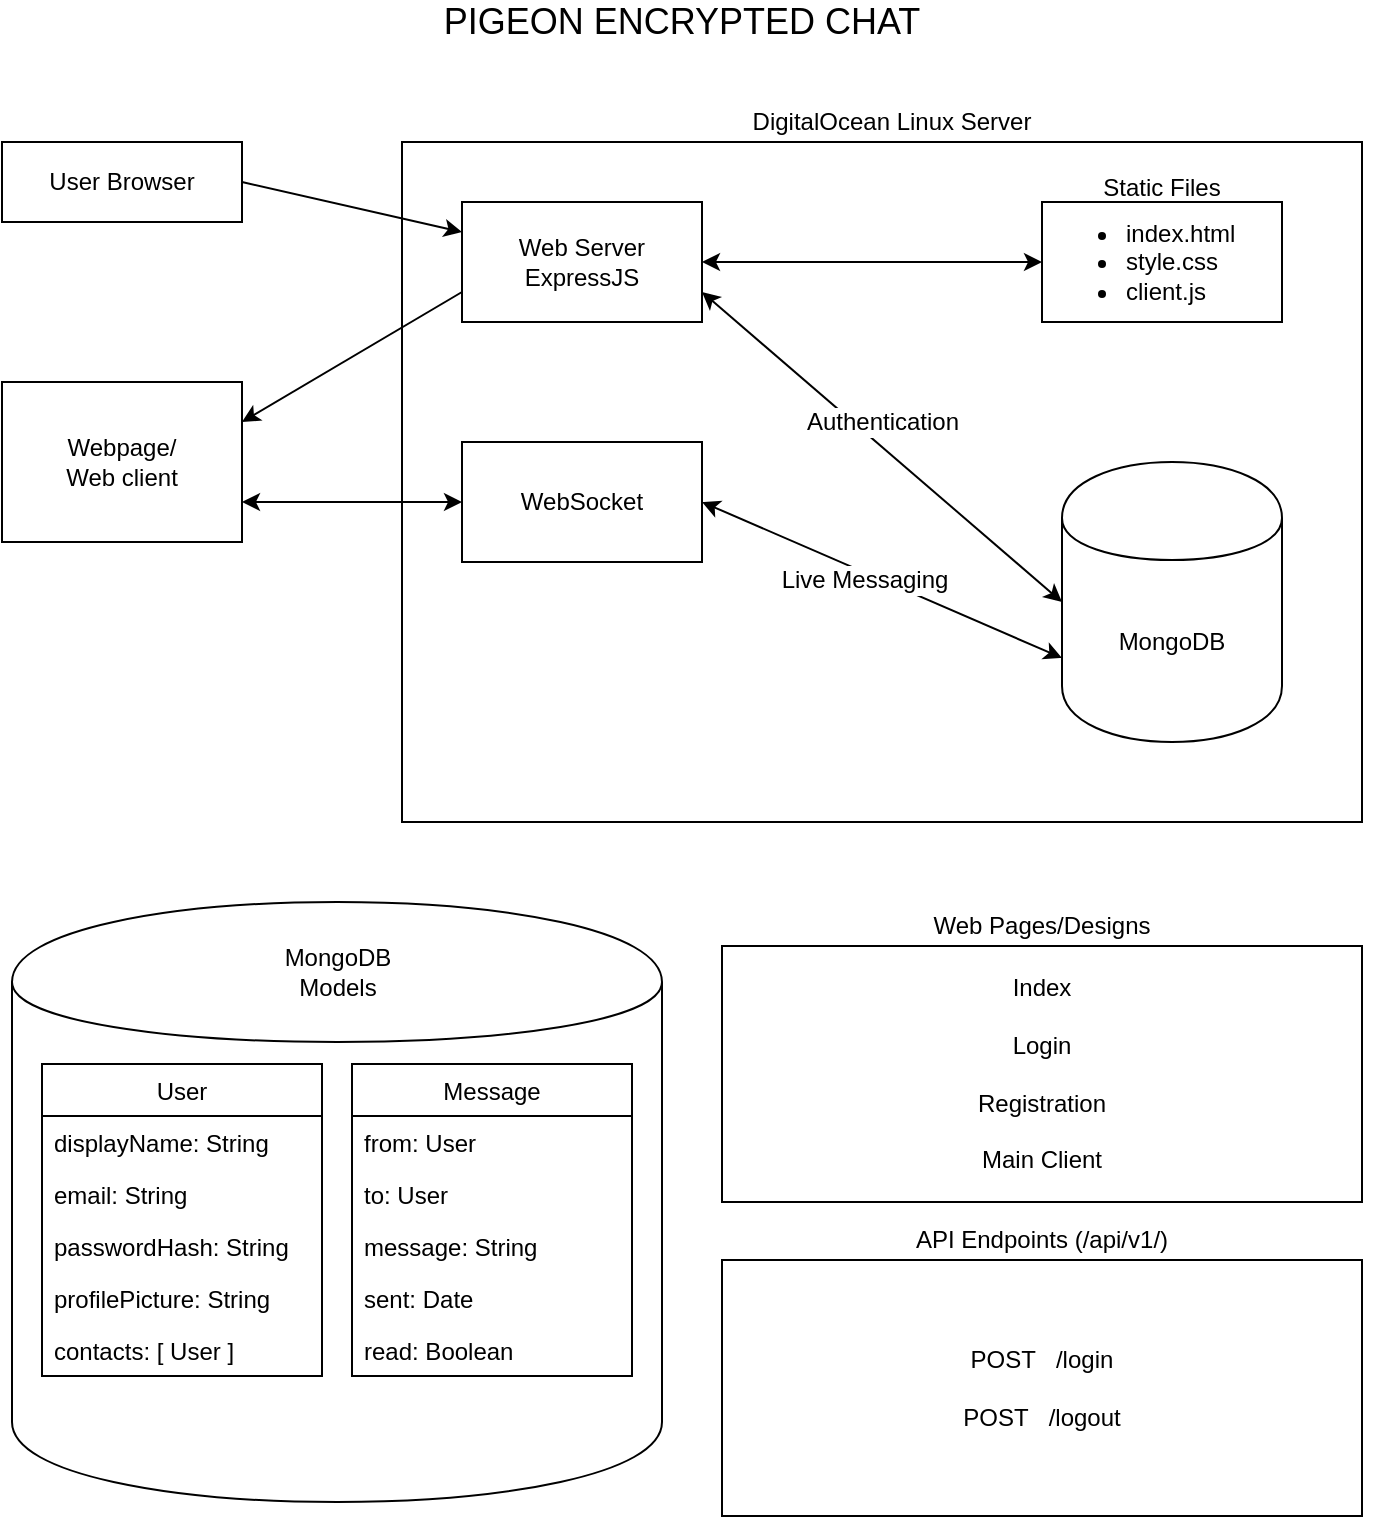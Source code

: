 <mxfile version="11.2.9" type="device" pages="1"><diagram id="wJiCl7rufnMZG-j2H23s" name="Page-1"><mxGraphModel dx="1024" dy="792" grid="1" gridSize="10" guides="1" tooltips="1" connect="1" arrows="1" fold="1" page="1" pageScale="1" pageWidth="850" pageHeight="1100" math="0" shadow="0"><root><mxCell id="0"/><mxCell id="1" parent="0"/><mxCell id="zV3PSEAKfnB31aIzuHBs-1" value="User Browser" style="rounded=0;whiteSpace=wrap;html=1;" vertex="1" parent="1"><mxGeometry x="40" y="80" width="120" height="40" as="geometry"/></mxCell><mxCell id="zV3PSEAKfnB31aIzuHBs-2" value="" style="rounded=0;whiteSpace=wrap;html=1;" vertex="1" parent="1"><mxGeometry x="240" y="80" width="480" height="340" as="geometry"/></mxCell><mxCell id="zV3PSEAKfnB31aIzuHBs-3" value="&lt;div&gt;DigitalOcean Linux Server&lt;br&gt;&lt;/div&gt;" style="text;html=1;strokeColor=none;fillColor=none;align=center;verticalAlign=middle;whiteSpace=wrap;rounded=0;" vertex="1" parent="1"><mxGeometry x="240" y="60" width="490" height="20" as="geometry"/></mxCell><mxCell id="zV3PSEAKfnB31aIzuHBs-4" value="&lt;div&gt;MongoDB&lt;/div&gt;" style="shape=cylinder;whiteSpace=wrap;html=1;boundedLbl=1;backgroundOutline=1;" vertex="1" parent="1"><mxGeometry x="570" y="240" width="110" height="140" as="geometry"/></mxCell><mxCell id="zV3PSEAKfnB31aIzuHBs-5" value="&lt;div&gt;WebSocket&lt;/div&gt;" style="rounded=0;whiteSpace=wrap;html=1;" vertex="1" parent="1"><mxGeometry x="270" y="230" width="120" height="60" as="geometry"/></mxCell><mxCell id="zV3PSEAKfnB31aIzuHBs-6" value="&lt;div&gt;Web Server&lt;/div&gt;&lt;div&gt;ExpressJS&lt;br&gt;&lt;/div&gt;" style="rounded=0;whiteSpace=wrap;html=1;" vertex="1" parent="1"><mxGeometry x="270" y="110" width="120" height="60" as="geometry"/></mxCell><mxCell id="zV3PSEAKfnB31aIzuHBs-7" value="" style="endArrow=classic;html=1;exitX=1;exitY=0.5;exitDx=0;exitDy=0;entryX=0;entryY=0.25;entryDx=0;entryDy=0;" edge="1" parent="1" source="zV3PSEAKfnB31aIzuHBs-1" target="zV3PSEAKfnB31aIzuHBs-6"><mxGeometry width="50" height="50" relative="1" as="geometry"><mxPoint x="160" y="140" as="sourcePoint"/><mxPoint x="210" y="90" as="targetPoint"/></mxGeometry></mxCell><mxCell id="zV3PSEAKfnB31aIzuHBs-9" value="&lt;div&gt;Webpage/&lt;/div&gt;&lt;div&gt;Web client&lt;br&gt;&lt;/div&gt;" style="rounded=0;whiteSpace=wrap;html=1;" vertex="1" parent="1"><mxGeometry x="40" y="200" width="120" height="80" as="geometry"/></mxCell><mxCell id="zV3PSEAKfnB31aIzuHBs-10" value="" style="endArrow=classic;html=1;exitX=0;exitY=0.75;exitDx=0;exitDy=0;entryX=1;entryY=0.25;entryDx=0;entryDy=0;" edge="1" parent="1" source="zV3PSEAKfnB31aIzuHBs-6" target="zV3PSEAKfnB31aIzuHBs-9"><mxGeometry width="50" height="50" relative="1" as="geometry"><mxPoint x="230" y="210" as="sourcePoint"/><mxPoint x="280" y="160" as="targetPoint"/></mxGeometry></mxCell><mxCell id="zV3PSEAKfnB31aIzuHBs-11" value="" style="endArrow=classic;startArrow=classic;html=1;exitX=1;exitY=0.75;exitDx=0;exitDy=0;entryX=0;entryY=0.5;entryDx=0;entryDy=0;" edge="1" parent="1" source="zV3PSEAKfnB31aIzuHBs-9" target="zV3PSEAKfnB31aIzuHBs-5"><mxGeometry width="50" height="50" relative="1" as="geometry"><mxPoint x="80" y="360" as="sourcePoint"/><mxPoint x="130" y="310" as="targetPoint"/></mxGeometry></mxCell><mxCell id="zV3PSEAKfnB31aIzuHBs-12" value="" style="endArrow=classic;startArrow=classic;html=1;exitX=1;exitY=0.5;exitDx=0;exitDy=0;entryX=0;entryY=0.7;entryDx=0;entryDy=0;" edge="1" parent="1" source="zV3PSEAKfnB31aIzuHBs-5" target="zV3PSEAKfnB31aIzuHBs-4"><mxGeometry width="50" height="50" relative="1" as="geometry"><mxPoint x="420" y="410" as="sourcePoint"/><mxPoint x="470" y="360" as="targetPoint"/></mxGeometry></mxCell><mxCell id="zV3PSEAKfnB31aIzuHBs-13" value="" style="endArrow=classic;startArrow=classic;html=1;exitX=1;exitY=0.75;exitDx=0;exitDy=0;entryX=0;entryY=0.5;entryDx=0;entryDy=0;" edge="1" parent="1" source="zV3PSEAKfnB31aIzuHBs-6" target="zV3PSEAKfnB31aIzuHBs-4"><mxGeometry width="50" height="50" relative="1" as="geometry"><mxPoint x="340" y="290" as="sourcePoint"/><mxPoint x="390" y="240" as="targetPoint"/></mxGeometry></mxCell><mxCell id="zV3PSEAKfnB31aIzuHBs-15" value="&lt;div&gt;Authentication&lt;/div&gt;" style="text;html=1;resizable=0;points=[];align=center;verticalAlign=middle;labelBackgroundColor=#ffffff;" vertex="1" connectable="0" parent="zV3PSEAKfnB31aIzuHBs-13"><mxGeometry x="-0.604" y="2" relative="1" as="geometry"><mxPoint x="53" y="36" as="offset"/></mxGeometry></mxCell><mxCell id="zV3PSEAKfnB31aIzuHBs-16" value="Live Messaging" style="text;html=1;resizable=0;points=[];align=center;verticalAlign=middle;labelBackgroundColor=#ffffff;" vertex="1" connectable="0" parent="zV3PSEAKfnB31aIzuHBs-13"><mxGeometry x="-0.604" y="2" relative="1" as="geometry"><mxPoint x="44" y="115" as="offset"/></mxGeometry></mxCell><mxCell id="zV3PSEAKfnB31aIzuHBs-19" style="edgeStyle=orthogonalEdgeStyle;rounded=0;orthogonalLoop=1;jettySize=auto;html=1;exitX=0;exitY=0.5;exitDx=0;exitDy=0;startArrow=classic;startFill=1;" edge="1" parent="1" source="zV3PSEAKfnB31aIzuHBs-17" target="zV3PSEAKfnB31aIzuHBs-6"><mxGeometry relative="1" as="geometry"/></mxCell><mxCell id="zV3PSEAKfnB31aIzuHBs-17" value="&lt;ul&gt;&lt;li&gt;index.html&lt;/li&gt;&lt;li&gt;&lt;div align=&quot;left&quot;&gt;style.css&lt;/div&gt;&lt;/li&gt;&lt;li&gt;client.js&lt;br&gt;&lt;/li&gt;&lt;/ul&gt;" style="rounded=0;whiteSpace=wrap;html=1;align=left;" vertex="1" parent="1"><mxGeometry x="560" y="110" width="120" height="60" as="geometry"/></mxCell><mxCell id="zV3PSEAKfnB31aIzuHBs-20" value="Static Files" style="text;html=1;strokeColor=none;fillColor=none;align=center;verticalAlign=middle;whiteSpace=wrap;rounded=0;" vertex="1" parent="1"><mxGeometry x="560" y="93" width="120" height="20" as="geometry"/></mxCell><mxCell id="zV3PSEAKfnB31aIzuHBs-22" value="" style="shape=cylinder;whiteSpace=wrap;html=1;boundedLbl=1;backgroundOutline=1;" vertex="1" parent="1"><mxGeometry x="45" y="460" width="325" height="300" as="geometry"/></mxCell><mxCell id="zV3PSEAKfnB31aIzuHBs-23" value="User" style="swimlane;fontStyle=0;childLayout=stackLayout;horizontal=1;startSize=26;fillColor=none;horizontalStack=0;resizeParent=1;resizeParentMax=0;resizeLast=0;collapsible=1;marginBottom=0;" vertex="1" parent="1"><mxGeometry x="60" y="541" width="140" height="156" as="geometry"/></mxCell><mxCell id="zV3PSEAKfnB31aIzuHBs-24" value="displayName: String&#xA;" style="text;strokeColor=none;fillColor=none;align=left;verticalAlign=top;spacingLeft=4;spacingRight=4;overflow=hidden;rotatable=0;points=[[0,0.5],[1,0.5]];portConstraint=eastwest;" vertex="1" parent="zV3PSEAKfnB31aIzuHBs-23"><mxGeometry y="26" width="140" height="26" as="geometry"/></mxCell><mxCell id="zV3PSEAKfnB31aIzuHBs-25" value="email: String" style="text;strokeColor=none;fillColor=none;align=left;verticalAlign=top;spacingLeft=4;spacingRight=4;overflow=hidden;rotatable=0;points=[[0,0.5],[1,0.5]];portConstraint=eastwest;" vertex="1" parent="zV3PSEAKfnB31aIzuHBs-23"><mxGeometry y="52" width="140" height="26" as="geometry"/></mxCell><mxCell id="zV3PSEAKfnB31aIzuHBs-26" value="passwordHash: String" style="text;strokeColor=none;fillColor=none;align=left;verticalAlign=top;spacingLeft=4;spacingRight=4;overflow=hidden;rotatable=0;points=[[0,0.5],[1,0.5]];portConstraint=eastwest;" vertex="1" parent="zV3PSEAKfnB31aIzuHBs-23"><mxGeometry y="78" width="140" height="26" as="geometry"/></mxCell><mxCell id="zV3PSEAKfnB31aIzuHBs-30" value="profilePicture: String" style="text;strokeColor=none;fillColor=none;align=left;verticalAlign=top;spacingLeft=4;spacingRight=4;overflow=hidden;rotatable=0;points=[[0,0.5],[1,0.5]];portConstraint=eastwest;" vertex="1" parent="zV3PSEAKfnB31aIzuHBs-23"><mxGeometry y="104" width="140" height="26" as="geometry"/></mxCell><mxCell id="zV3PSEAKfnB31aIzuHBs-32" value="contacts: [ User ]" style="text;strokeColor=none;fillColor=none;align=left;verticalAlign=top;spacingLeft=4;spacingRight=4;overflow=hidden;rotatable=0;points=[[0,0.5],[1,0.5]];portConstraint=eastwest;" vertex="1" parent="zV3PSEAKfnB31aIzuHBs-23"><mxGeometry y="130" width="140" height="26" as="geometry"/></mxCell><mxCell id="zV3PSEAKfnB31aIzuHBs-27" value="MongoDB Models" style="text;html=1;strokeColor=none;fillColor=none;align=center;verticalAlign=middle;whiteSpace=wrap;rounded=0;" vertex="1" parent="1"><mxGeometry x="187.5" y="485" width="40" height="20" as="geometry"/></mxCell><mxCell id="zV3PSEAKfnB31aIzuHBs-33" value="Message" style="swimlane;fontStyle=0;childLayout=stackLayout;horizontal=1;startSize=26;fillColor=none;horizontalStack=0;resizeParent=1;resizeParentMax=0;resizeLast=0;collapsible=1;marginBottom=0;" vertex="1" parent="1"><mxGeometry x="215" y="541" width="140" height="156" as="geometry"/></mxCell><mxCell id="zV3PSEAKfnB31aIzuHBs-34" value="from: User" style="text;strokeColor=none;fillColor=none;align=left;verticalAlign=top;spacingLeft=4;spacingRight=4;overflow=hidden;rotatable=0;points=[[0,0.5],[1,0.5]];portConstraint=eastwest;" vertex="1" parent="zV3PSEAKfnB31aIzuHBs-33"><mxGeometry y="26" width="140" height="26" as="geometry"/></mxCell><mxCell id="zV3PSEAKfnB31aIzuHBs-35" value="to: User" style="text;strokeColor=none;fillColor=none;align=left;verticalAlign=top;spacingLeft=4;spacingRight=4;overflow=hidden;rotatable=0;points=[[0,0.5],[1,0.5]];portConstraint=eastwest;" vertex="1" parent="zV3PSEAKfnB31aIzuHBs-33"><mxGeometry y="52" width="140" height="26" as="geometry"/></mxCell><mxCell id="zV3PSEAKfnB31aIzuHBs-36" value="message: String" style="text;strokeColor=none;fillColor=none;align=left;verticalAlign=top;spacingLeft=4;spacingRight=4;overflow=hidden;rotatable=0;points=[[0,0.5],[1,0.5]];portConstraint=eastwest;" vertex="1" parent="zV3PSEAKfnB31aIzuHBs-33"><mxGeometry y="78" width="140" height="26" as="geometry"/></mxCell><mxCell id="zV3PSEAKfnB31aIzuHBs-37" value="sent: Date" style="text;strokeColor=none;fillColor=none;align=left;verticalAlign=top;spacingLeft=4;spacingRight=4;overflow=hidden;rotatable=0;points=[[0,0.5],[1,0.5]];portConstraint=eastwest;" vertex="1" parent="zV3PSEAKfnB31aIzuHBs-33"><mxGeometry y="104" width="140" height="26" as="geometry"/></mxCell><mxCell id="zV3PSEAKfnB31aIzuHBs-38" value="read: Boolean" style="text;strokeColor=none;fillColor=none;align=left;verticalAlign=top;spacingLeft=4;spacingRight=4;overflow=hidden;rotatable=0;points=[[0,0.5],[1,0.5]];portConstraint=eastwest;" vertex="1" parent="zV3PSEAKfnB31aIzuHBs-33"><mxGeometry y="130" width="140" height="26" as="geometry"/></mxCell><mxCell id="zV3PSEAKfnB31aIzuHBs-40" value="&lt;div&gt;Index&lt;/div&gt;&lt;div&gt;&lt;br&gt;&lt;/div&gt;&lt;div&gt;Login&lt;/div&gt;&lt;div&gt;&lt;br&gt;&lt;/div&gt;&lt;div&gt;Registration&lt;/div&gt;&lt;div&gt;&lt;br&gt;&lt;/div&gt;&lt;div&gt;Main Client&lt;br&gt;&lt;/div&gt;" style="rounded=0;whiteSpace=wrap;html=1;" vertex="1" parent="1"><mxGeometry x="400" y="482" width="320" height="128" as="geometry"/></mxCell><mxCell id="zV3PSEAKfnB31aIzuHBs-41" value="Web Pages/Designs" style="text;html=1;strokeColor=none;fillColor=none;align=center;verticalAlign=middle;whiteSpace=wrap;rounded=0;" vertex="1" parent="1"><mxGeometry x="400" y="462" width="320" height="20" as="geometry"/></mxCell><mxCell id="zV3PSEAKfnB31aIzuHBs-42" value="&lt;div&gt;POST&amp;nbsp;&amp;nbsp; /login&lt;/div&gt;&lt;div&gt;&lt;br&gt;&lt;/div&gt;&lt;div&gt;POST&amp;nbsp;&amp;nbsp; /logout&lt;br&gt;&lt;/div&gt;" style="rounded=0;whiteSpace=wrap;html=1;" vertex="1" parent="1"><mxGeometry x="400" y="639" width="320" height="128" as="geometry"/></mxCell><mxCell id="zV3PSEAKfnB31aIzuHBs-43" value="API Endpoints (/api/v1/)" style="text;html=1;strokeColor=none;fillColor=none;align=center;verticalAlign=middle;whiteSpace=wrap;rounded=0;" vertex="1" parent="1"><mxGeometry x="400" y="619" width="320" height="20" as="geometry"/></mxCell><mxCell id="zV3PSEAKfnB31aIzuHBs-46" value="PIGEON ENCRYPTED CHAT" style="text;html=1;strokeColor=none;fillColor=none;align=center;verticalAlign=middle;whiteSpace=wrap;rounded=0;fontSize=18;" vertex="1" parent="1"><mxGeometry x="40" y="10" width="680" height="20" as="geometry"/></mxCell></root></mxGraphModel></diagram></mxfile>